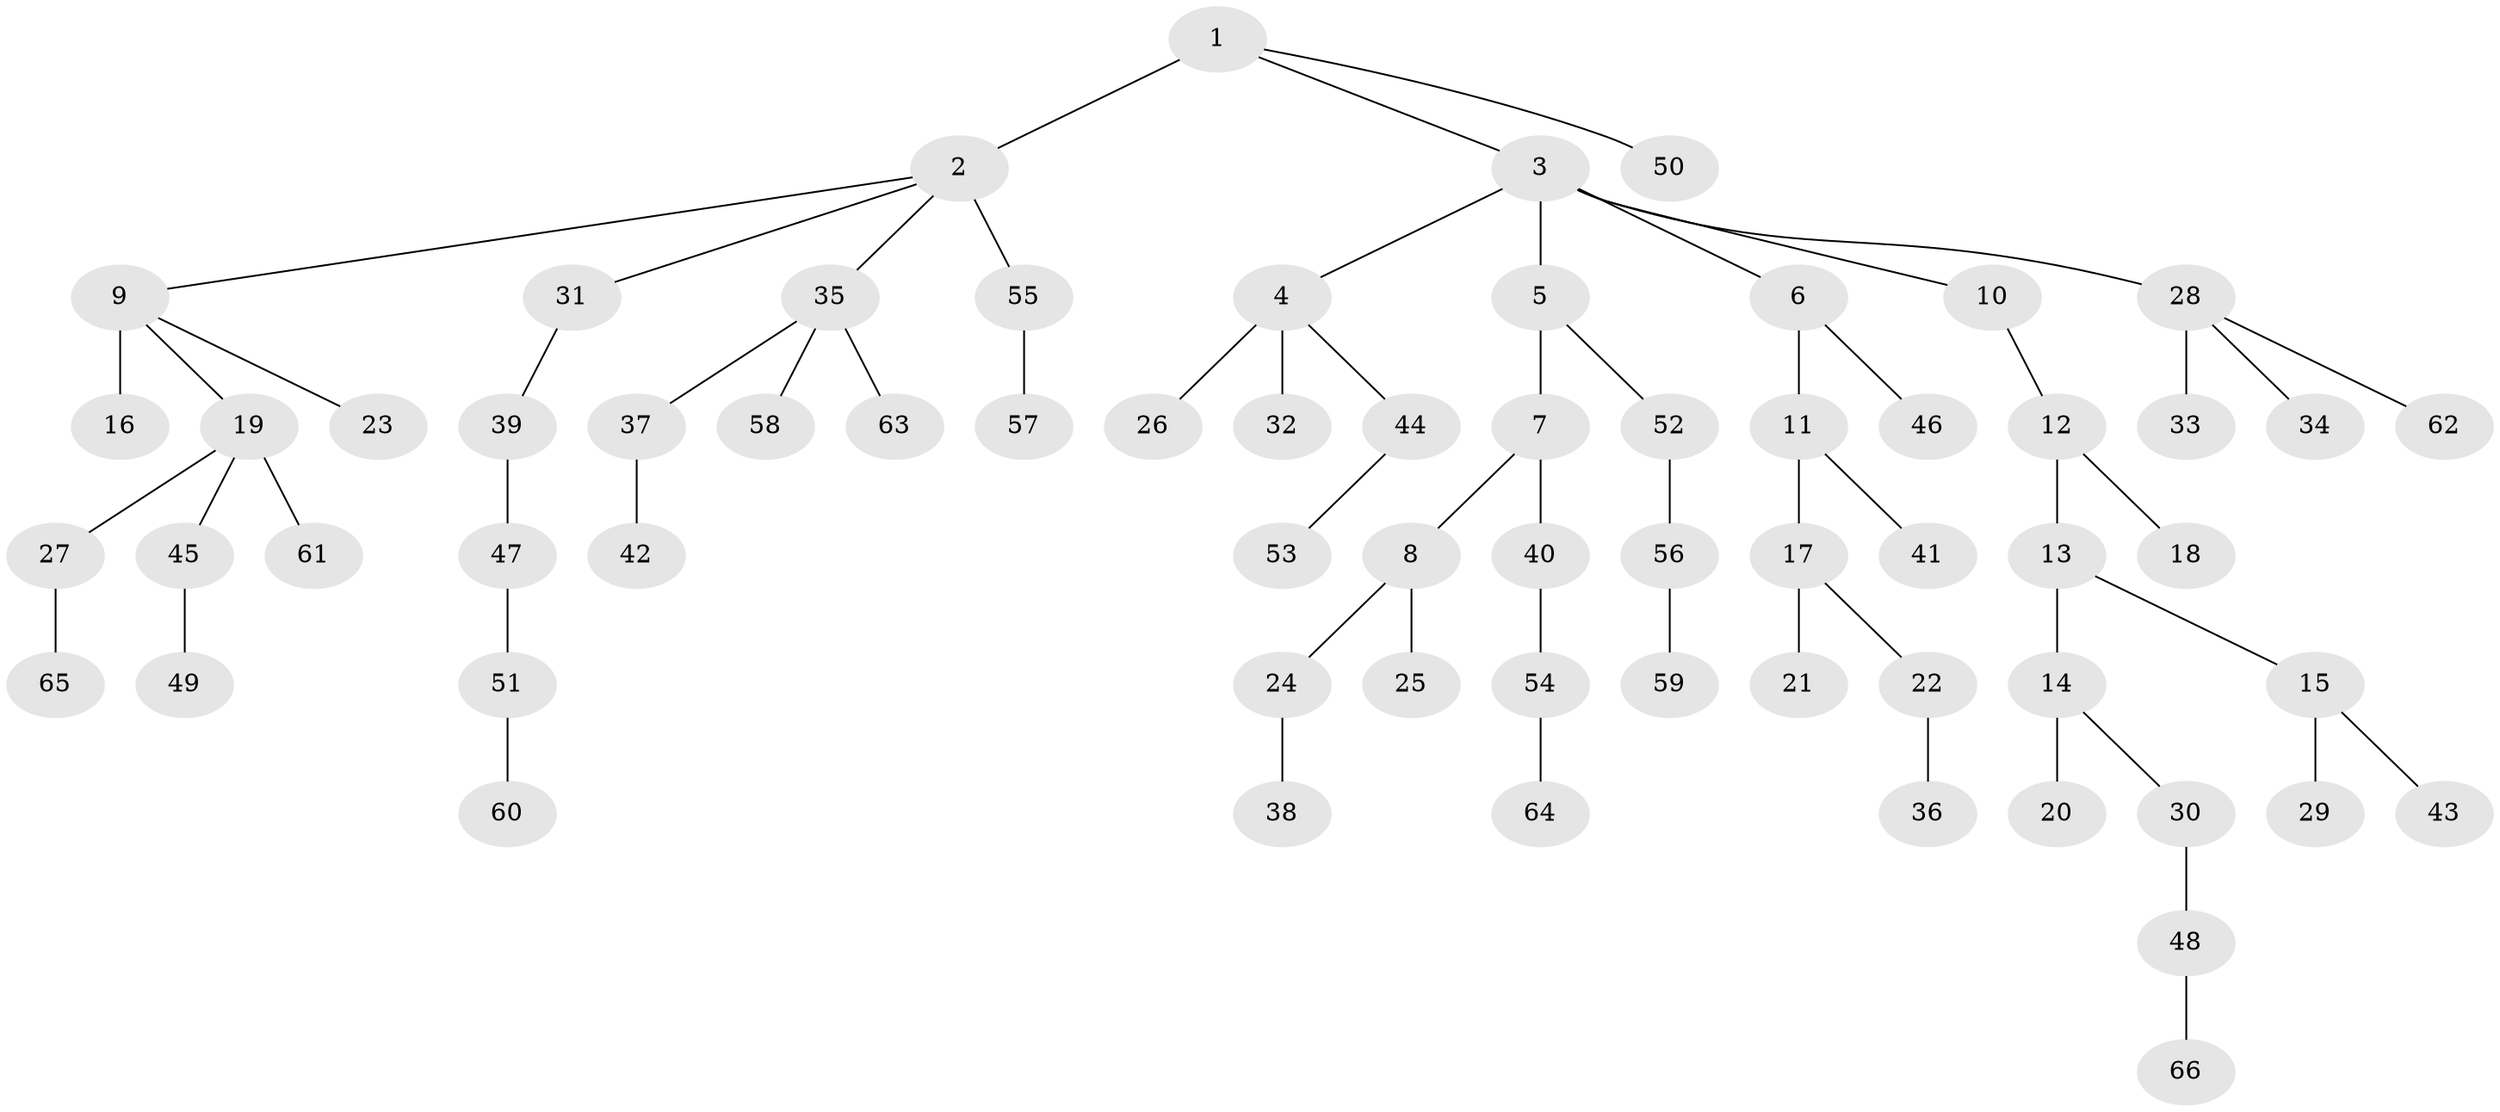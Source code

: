 // original degree distribution, {4: 0.08333333333333333, 7: 0.015151515151515152, 5: 0.030303030303030304, 3: 0.12878787878787878, 2: 0.1893939393939394, 1: 0.5378787878787878, 6: 0.015151515151515152}
// Generated by graph-tools (version 1.1) at 2025/37/03/09/25 02:37:00]
// undirected, 66 vertices, 65 edges
graph export_dot {
graph [start="1"]
  node [color=gray90,style=filled];
  1;
  2;
  3;
  4;
  5;
  6;
  7;
  8;
  9;
  10;
  11;
  12;
  13;
  14;
  15;
  16;
  17;
  18;
  19;
  20;
  21;
  22;
  23;
  24;
  25;
  26;
  27;
  28;
  29;
  30;
  31;
  32;
  33;
  34;
  35;
  36;
  37;
  38;
  39;
  40;
  41;
  42;
  43;
  44;
  45;
  46;
  47;
  48;
  49;
  50;
  51;
  52;
  53;
  54;
  55;
  56;
  57;
  58;
  59;
  60;
  61;
  62;
  63;
  64;
  65;
  66;
  1 -- 2 [weight=2.0];
  1 -- 3 [weight=1.0];
  1 -- 50 [weight=1.0];
  2 -- 9 [weight=1.0];
  2 -- 31 [weight=1.0];
  2 -- 35 [weight=1.0];
  2 -- 55 [weight=1.0];
  3 -- 4 [weight=1.0];
  3 -- 5 [weight=1.0];
  3 -- 6 [weight=1.0];
  3 -- 10 [weight=1.0];
  3 -- 28 [weight=1.0];
  4 -- 26 [weight=2.0];
  4 -- 32 [weight=1.0];
  4 -- 44 [weight=1.0];
  5 -- 7 [weight=2.0];
  5 -- 52 [weight=1.0];
  6 -- 11 [weight=1.0];
  6 -- 46 [weight=1.0];
  7 -- 8 [weight=1.0];
  7 -- 40 [weight=1.0];
  8 -- 24 [weight=1.0];
  8 -- 25 [weight=1.0];
  9 -- 16 [weight=4.0];
  9 -- 19 [weight=1.0];
  9 -- 23 [weight=1.0];
  10 -- 12 [weight=1.0];
  11 -- 17 [weight=1.0];
  11 -- 41 [weight=1.0];
  12 -- 13 [weight=1.0];
  12 -- 18 [weight=2.0];
  13 -- 14 [weight=1.0];
  13 -- 15 [weight=1.0];
  14 -- 20 [weight=4.0];
  14 -- 30 [weight=1.0];
  15 -- 29 [weight=1.0];
  15 -- 43 [weight=1.0];
  17 -- 21 [weight=1.0];
  17 -- 22 [weight=1.0];
  19 -- 27 [weight=1.0];
  19 -- 45 [weight=1.0];
  19 -- 61 [weight=2.0];
  22 -- 36 [weight=1.0];
  24 -- 38 [weight=2.0];
  27 -- 65 [weight=1.0];
  28 -- 33 [weight=5.0];
  28 -- 34 [weight=1.0];
  28 -- 62 [weight=1.0];
  30 -- 48 [weight=1.0];
  31 -- 39 [weight=1.0];
  35 -- 37 [weight=1.0];
  35 -- 58 [weight=1.0];
  35 -- 63 [weight=1.0];
  37 -- 42 [weight=1.0];
  39 -- 47 [weight=1.0];
  40 -- 54 [weight=1.0];
  44 -- 53 [weight=1.0];
  45 -- 49 [weight=1.0];
  47 -- 51 [weight=1.0];
  48 -- 66 [weight=1.0];
  51 -- 60 [weight=1.0];
  52 -- 56 [weight=3.0];
  54 -- 64 [weight=2.0];
  55 -- 57 [weight=1.0];
  56 -- 59 [weight=1.0];
}
